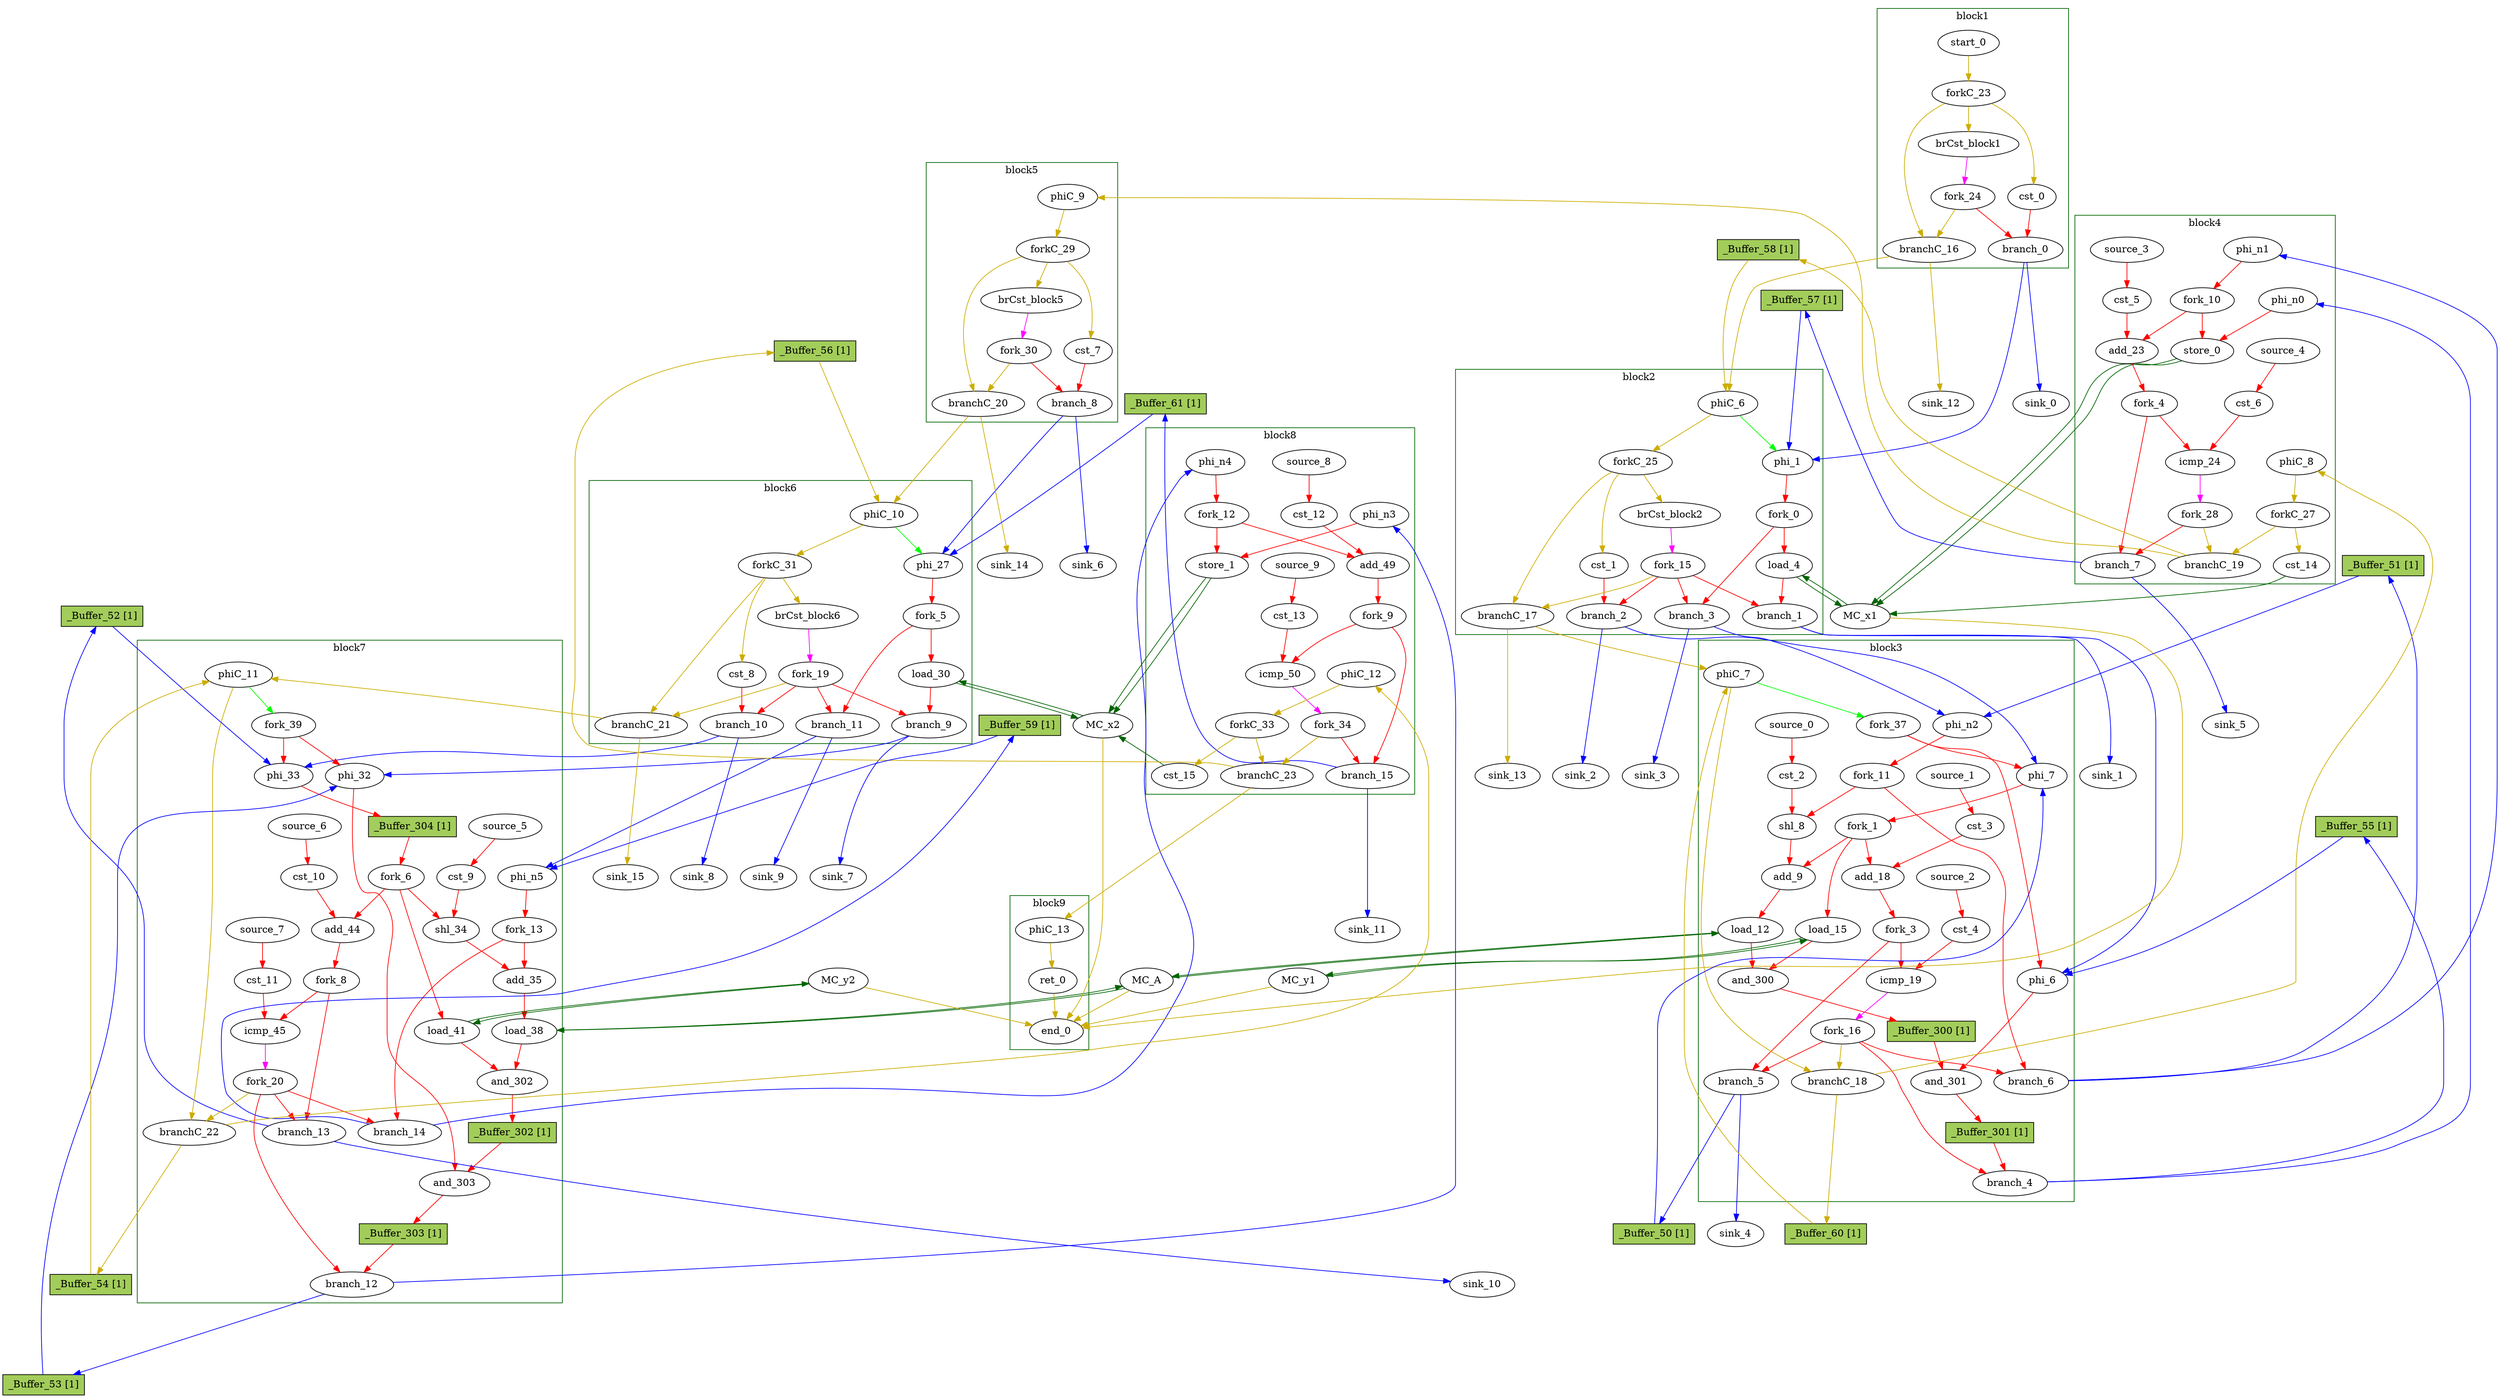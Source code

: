 Digraph G {
	splines=spline;
//DHLS version: 0.1.1" [shape = "none" pos = "20,20!"]
"_Buffer_304" [type=Buffer, in="in1:32", out="out1:32", bbID = 3, slots=1, transparent=false, label="_Buffer_304 [1]",  shape=box, style=filled, fillcolor=darkolivegreen3, height = 0.4];
		"brCst_block1" [type = "Constant", bbID= 1, in = "in1:1", out = "out1:1", value = "0x1"];
		"cst_0" [type = "Constant", bbID= 1, in = "in1:1", out = "out1:1", value = "0x00000000"];
		"phi_1" [type = "Mux", bbID= 2, in = "in1?:1 in2:6 in3:6 ", out = "out1:6", delay=1.397];
		"load_4" [type = "Operator", bbID= 2, op = "mc_load_op", bbID= 2, portId= 0, in = "in1:32 in2:6 ", out = "out1:32 out2:6 ", delay=1.412, latency=0, II=1];
		"brCst_block2" [type = "Constant", bbID= 2, in = "in1:1", out = "out1:1", value = "0x1"];
		"phi_6" [type = "Mux", bbID= 3, in = "in1?:1 in2:32 in3:32 ", out = "out1:32", delay=1.397];
		"cst_1" [type = "Constant", bbID= 2, in = "in1:1", out = "out1:1", value = "0x00000000"];
		"phi_7" [type = "Mux", bbID= 3, in = "in1?:1 in2:6 in3:6 ", out = "out1:6", delay=1.397];
		"cst_2" [type = "Constant", bbID= 3, in = "in1:3", out = "out1:3", value = "0x00000005"];
		"shl_8" [type = "Operator", bbID= 3, op = "shl_op", in = "in1:11 in2:11 ", out = "out1:11 ", delay=0.000, latency=0, II=1];
		"add_9" [type = "Operator", bbID= 3, op = "add_op", in = "in1:12 in2:12 ", out = "out1:12 ", delay=2.287, latency=0, II=1];
		"load_12" [type = "Operator", bbID= 3, op = "mc_load_op", bbID= 3, portId= 0, in = "in1:32 in2:12 ", out = "out1:32 out2:12 ", delay=1.412, latency=0, II=1];
		"load_15" [type = "Operator", bbID= 3, op = "mc_load_op", bbID= 3, portId= 0, in = "in1:32 in2:6 ", out = "out1:32 out2:6 ", delay=1.412, latency=0, II=1];
"and_300" [type=Operator, in="in1:32 in2:32", out="out1:32", op = "and_op", bbID = 3, retimingDiff=0.6,  shape=oval];
"_Buffer_300" [type=Buffer, in="in1:32", out="out1:32", bbID = 3, slots=1, transparent=false, label="_Buffer_300 [1]",  shape=box, style=filled, fillcolor=darkolivegreen3, height = 0.4];
"and_301" [type=Operator, in="in1:32 in2:32", out="out1:32", op = "and_op", bbID = 3, retimingDiff=0.6,  shape=oval];
"_Buffer_301" [type=Buffer, in="in1:32", out="out1:32", bbID = 3, slots=1, transparent=false, label="_Buffer_301 [1]",  shape=box, style=filled, fillcolor=darkolivegreen3, height = 0.4];
		"cst_3" [type = "Constant", bbID= 3, in = "in1:1", out = "out1:1", value = "0x00000001"];
		"add_18" [type = "Operator", bbID= 3, op = "add_op", in = "in1:6 in2:6 ", out = "out1:6 ", delay=2.287, latency=0, II=1];
		"cst_4" [type = "Constant", bbID= 3, in = "in1:6", out = "out1:6", value = "0x00000020"];
		"icmp_19" [type = "Operator", bbID= 3, op = "icmp_ult_op", in = "in1:6 in2:6 ", out = "out1:1 ", delay=1.907, latency=0, II=1];
		"store_0" [type = "Operator", bbID= 4, op = "mc_store_op", bbID= 4, portId= 0, in = "in1:32 in2:6 ", out = "out1:32 out2:6 ", delay=0.672, latency=0, II=1];
		"cst_5" [type = "Constant", bbID= 4, in = "in1:1", out = "out1:1", value = "0x00000001"];
		"add_23" [type = "Operator", bbID= 4, op = "add_op", in = "in1:6 in2:6 ", out = "out1:6 ", delay=2.287, latency=0, II=1];
		"cst_6" [type = "Constant", bbID= 4, in = "in1:6", out = "out1:6", value = "0x00000020"];
		"icmp_24" [type = "Operator", bbID= 4, op = "icmp_ult_op", in = "in1:6 in2:6 ", out = "out1:1 ", delay=1.907, latency=0, II=1];
		"brCst_block5" [type = "Constant", bbID= 5, in = "in1:1", out = "out1:1", value = "0x1"];
		"cst_7" [type = "Constant", bbID= 5, in = "in1:1", out = "out1:1", value = "0x00000000"];
		"phi_27" [type = "Mux", bbID= 6, in = "in1?:1 in2:6 in3:6 ", out = "out1:6", delay=1.397];
		"load_30" [type = "Operator", bbID= 6, op = "mc_load_op", bbID= 6, portId= 0, in = "in1:32 in2:6 ", out = "out1:32 out2:6 ", delay=1.412, latency=0, II=1];
		"brCst_block6" [type = "Constant", bbID= 6, in = "in1:1", out = "out1:1", value = "0x1"];
		"phi_32" [type = "Mux", bbID= 7, in = "in1?:1 in2:32 in3:32 ", out = "out1:32", delay=1.397];
		"cst_8" [type = "Constant", bbID= 6, in = "in1:1", out = "out1:1", value = "0x00000000"];
		"phi_33" [type = "Mux", bbID= 7, in = "in1?:1 in2:6 in3:6 ", out = "out1:6", delay=1.397];
		"cst_9" [type = "Constant", bbID= 7, in = "in1:3", out = "out1:3", value = "0x00000005"];
		"shl_34" [type = "Operator", bbID= 7, op = "shl_op", in = "in1:11 in2:11 ", out = "out1:11 ", delay=0.000, latency=0, II=1];
		"add_35" [type = "Operator", bbID= 7, op = "add_op", in = "in1:12 in2:12 ", out = "out1:12 ", delay=2.287, latency=0, II=1];
		"load_38" [type = "Operator", bbID= 7, op = "mc_load_op", bbID= 7, portId= 1, in = "in1:32 in2:12 ", out = "out1:32 out2:12 ", delay=1.412, latency=0, II=1];
		"load_41" [type = "Operator", bbID= 7, op = "mc_load_op", bbID= 7, portId= 0, in = "in1:32 in2:6 ", out = "out1:32 out2:6 ", delay=1.412, latency=0, II=1];
"and_302" [type=Operator, in="in1:32 in2:32", out="out1:32", op = "and_op", bbID = 3, retimingDiff=0.6,  shape=oval];
"_Buffer_302" [type=Buffer, in="in1:32", out="out1:32", bbID = 3, slots=1, transparent=false, label="_Buffer_302 [1]",  shape=box, style=filled, fillcolor=darkolivegreen3, height = 0.4];
"and_303" [type=Operator, in="in1:32 in2:32", out="out1:32", op = "and_op", bbID = 3, retimingDiff=0.6,  shape=oval];
"_Buffer_303" [type=Buffer, in="in1:32", out="out1:32", bbID = 3, slots=1, transparent=false, label="_Buffer_303 [1]",  shape=box, style=filled, fillcolor=darkolivegreen3, height = 0.4];
		"cst_10" [type = "Constant", bbID= 7, in = "in1:1", out = "out1:1", value = "0x00000001"];
		"add_44" [type = "Operator", bbID= 7, op = "add_op", in = "in1:6 in2:6 ", out = "out1:6 ", delay=2.287, latency=0, II=1];
		"cst_11" [type = "Constant", bbID= 7, in = "in1:6", out = "out1:6", value = "0x00000020"];
		"icmp_45" [type = "Operator", bbID= 7, op = "icmp_ult_op", in = "in1:6 in2:6 ", out = "out1:1 ", delay=1.907, latency=0, II=1];
		"store_1" [type = "Operator", bbID= 8, op = "mc_store_op", bbID= 8, portId= 0, in = "in1:32 in2:6 ", out = "out1:32 out2:6 ", delay=0.672, latency=0, II=1];
		"cst_12" [type = "Constant", bbID= 8, in = "in1:1", out = "out1:1", value = "0x00000001"];
		"add_49" [type = "Operator", bbID= 8, op = "add_op", in = "in1:6 in2:6 ", out = "out1:6 ", delay=2.287, latency=0, II=1];
		"cst_13" [type = "Constant", bbID= 8, in = "in1:6", out = "out1:6", value = "0x00000020"];
		"icmp_50" [type = "Operator", bbID= 8, op = "icmp_ult_op", in = "in1:6 in2:6 ", out = "out1:1 ", delay=1.907, latency=0, II=1];
		"ret_0" [type = "Operator", bbID= 9, op = "ret_op", in = "in1:0 ", out = "out1:0 ", delay=0.000, latency=0, II=1];
		"phi_n0" [type = "Merge", bbID= 4, in = "in1:32 ", out = "out1:32", delay=0.000];
		"phi_n1" [type = "Merge", bbID= 4, in = "in1:6 ", out = "out1:6", delay=0.000];
		"phi_n2" [type = "Merge", bbID= 3, in = "in1:6 in2:6 ", out = "out1:6", delay=1.397];
		"phi_n3" [type = "Merge", bbID= 8, in = "in1:32 ", out = "out1:32", delay=0.000];
		"phi_n4" [type = "Merge", bbID= 8, in = "in1:6 ", out = "out1:6", delay=0.000];
		"phi_n5" [type = "Merge", bbID= 7, in = "in1:6 in2:6 ", out = "out1:6", delay=1.397];
		"fork_0" [type = "Fork", bbID= 2, in = "in1:6", out = "out1:6 out2:6 "];
		"fork_1" [type = "Fork", bbID= 3, in = "in1:6", out = "out1:6 out2:6 out3:6 "];
		"fork_3" [type = "Fork", bbID= 3, in = "in1:6", out = "out1:6 out2:6 "];
		"fork_4" [type = "Fork", bbID= 4, in = "in1:6", out = "out1:6 out2:6 "];
		"fork_5" [type = "Fork", bbID= 6, in = "in1:6", out = "out1:6 out2:6 "];
		"fork_6" [type = "Fork", bbID= 7, in = "in1:6", out = "out1:6 out2:6 out3:6 "];
		"fork_8" [type = "Fork", bbID= 7, in = "in1:6", out = "out1:6 out2:6 "];
		"fork_9" [type = "Fork", bbID= 8, in = "in1:6", out = "out1:6 out2:6 "];
		"fork_10" [type = "Fork", bbID= 4, in = "in1:6", out = "out1:6 out2:6 "];
		"fork_11" [type = "Fork", bbID= 3, in = "in1:6", out = "out1:6 out2:6 "];
		"fork_12" [type = "Fork", bbID= 8, in = "in1:6", out = "out1:6 out2:6 "];
		"fork_13" [type = "Fork", bbID= 7, in = "in1:6", out = "out1:6 out2:6 "];
		"branch_0" [type = "Branch", bbID= 1,  in = "in1:1 in2?:1", out = "out1+:1 out2-:1"];
		"branch_1" [type = "Branch", bbID= 2,  in = "in1:32 in2?:1", out = "out1+:32 out2-:32"];
		"branch_2" [type = "Branch", bbID= 2,  in = "in1:1 in2?:1", out = "out1+:1 out2-:1"];
		"branch_3" [type = "Branch", bbID= 2,  in = "in1:6 in2?:1", out = "out1+:6 out2-:6"];
		"fork_15" [type = "Fork", bbID= 2, in = "in1:1", out = "out1:1 out2:1 out3:1 out4:1 "];
		"branch_4" [type = "Branch", bbID= 3,  in = "in1:32 in2?:1", out = "out1+:32 out2-:32"];
		"branch_5" [type = "Branch", bbID= 3,  in = "in1:6 in2?:1", out = "out1+:6 out2-:6"];
		"branch_6" [type = "Branch", bbID= 3,  in = "in1:6 in2?:1", out = "out1+:6 out2-:6"];
		"fork_16" [type = "Fork", bbID= 3, in = "in1:1", out = "out1:1 out2:1 out3:1 out4:1 "];
		"branch_7" [type = "Branch", bbID= 4,  in = "in1:6 in2?:1", out = "out1+:6 out2-:6"];
		"branch_8" [type = "Branch", bbID= 5,  in = "in1:1 in2?:1", out = "out1+:1 out2-:1"];
		"branch_9" [type = "Branch", bbID= 6,  in = "in1:32 in2?:1", out = "out1+:32 out2-:32"];
		"branch_10" [type = "Branch", bbID= 6,  in = "in1:1 in2?:1", out = "out1+:1 out2-:1"];
		"branch_11" [type = "Branch", bbID= 6,  in = "in1:6 in2?:1", out = "out1+:6 out2-:6"];
		"fork_19" [type = "Fork", bbID= 6, in = "in1:1", out = "out1:1 out2:1 out3:1 out4:1 "];
		"branch_12" [type = "Branch", bbID= 7,  in = "in1:32 in2?:1", out = "out1+:32 out2-:32"];
		"branch_13" [type = "Branch", bbID= 7,  in = "in1:6 in2?:1", out = "out1+:6 out2-:6"];
		"branch_14" [type = "Branch", bbID= 7,  in = "in1:6 in2?:1", out = "out1+:6 out2-:6"];
		"fork_20" [type = "Fork", bbID= 7, in = "in1:1", out = "out1:1 out2:1 out3:1 out4:1 "];
		"branch_15" [type = "Branch", bbID= 8,  in = "in1:6 in2?:1", out = "out1+:6 out2-:6"];
		"MC_x1" [type = "MC", bbID= 0, in = "in1:32*c0 in2:6*l0a in3:6*s0a in4:32*s0d ", out = "out1:32*l0d out2:0*e ", memory = "x1", bbcount = 1, ldcount = 1, stcount = 1];
		"MC_A" [type = "MC", bbID= 0, in = "in1:12*l0a in2:12*l1a ", out = "out1:32*l0d out2:32*l1d out3:0*e ", memory = "A", bbcount = 0, ldcount = 2, stcount = 0];
		"MC_y1" [type = "MC", bbID= 0, in = "in1:6*l0a ", out = "out1:32*l0d out2:0*e ", memory = "y1", bbcount = 0, ldcount = 1, stcount = 0];
		"cst_14" [type = "Constant", bbID= 4, in = "in1:1", out = "out1:1", value = "0x00000001"];
		"MC_x2" [type = "MC", bbID= 0, in = "in1:32*c0 in2:6*l0a in3:6*s0a in4:32*s0d ", out = "out1:32*l0d out2:0*e ", memory = "x2", bbcount = 1, ldcount = 1, stcount = 1];
		"MC_y2" [type = "MC", bbID= 0, in = "in1:6*l0a ", out = "out1:32*l0d out2:0*e ", memory = "y2", bbcount = 0, ldcount = 1, stcount = 0];
		"cst_15" [type = "Constant", bbID= 8, in = "in1:1", out = "out1:1", value = "0x00000001"];
		"end_0" [type = "Exit", bbID= 0, in = "in1:0*e in2:0*e in3:0*e in4:0*e in5:0*e in6:0 ", out = "out1:0"];
		"start_0" [type = "Entry", control= "true", bbID= 1, in = "in1:0", out = "out1:0"];
		"forkC_23" [type = "Fork", bbID= 1, in = "in1:0", out = "out1:0 out2:0 out3:0 "];
		"branchC_16" [type = "Branch", bbID= 1,  in = "in1:0 in2?:1", out = "out1+:0 out2-:0"];
		"fork_24" [type = "Fork", bbID= 1, in = "in1:1", out = "out1:1 out2:1 "];
		"phiC_6" [type = "CntrlMerge", bbID= 2, in = "in1:0 in2:0 ", out = "out1:0 out2?:1", delay=1.412];
		"forkC_25" [type = "Fork", bbID= 2, in = "in1:0", out = "out1:0 out2:0 out3:0 "];
		"branchC_17" [type = "Branch", bbID= 2,  in = "in1:0 in2?:1", out = "out1+:0 out2-:0"];
		"phiC_7" [type = "CntrlMerge", bbID= 3, in = "in1:0 in2:0 ", out = "out1:0 out2?:1", delay=1.412];
		"branchC_18" [type = "Branch", bbID= 3,  in = "in1:0 in2?:1", out = "out1+:0 out2-:0"];
		"phiC_8" [type = "Merge", bbID= 4, in = "in1:0 ", out = "out1:0", delay=1.412];
		"forkC_27" [type = "Fork", bbID= 4, in = "in1:0", out = "out1:0 out2:0 "];
		"branchC_19" [type = "Branch", bbID= 4,  in = "in1:0 in2?:1", out = "out1+:0 out2-:0"];
		"fork_28" [type = "Fork", bbID= 4, in = "in1:1", out = "out1:1 out2:1 "];
		"phiC_9" [type = "Merge", bbID= 5, in = "in1:0 ", out = "out1:0", delay=1.412];
		"forkC_29" [type = "Fork", bbID= 5, in = "in1:0", out = "out1:0 out2:0 out3:0 "];
		"branchC_20" [type = "Branch", bbID= 5,  in = "in1:0 in2?:1", out = "out1+:0 out2-:0"];
		"fork_30" [type = "Fork", bbID= 5, in = "in1:1", out = "out1:1 out2:1 "];
		"phiC_10" [type = "CntrlMerge", bbID= 6, in = "in1:0 in2:0 ", out = "out1:0 out2?:1", delay=1.412];
		"forkC_31" [type = "Fork", bbID= 6, in = "in1:0", out = "out1:0 out2:0 out3:0 "];
		"branchC_21" [type = "Branch", bbID= 6,  in = "in1:0 in2?:1", out = "out1+:0 out2-:0"];
		"phiC_11" [type = "CntrlMerge", bbID= 7, in = "in1:0 in2:0 ", out = "out1:0 out2?:1", delay=1.412];
		"branchC_22" [type = "Branch", bbID= 7,  in = "in1:0 in2?:1", out = "out1+:0 out2-:0"];
		"phiC_12" [type = "Merge", bbID= 8, in = "in1:0 ", out = "out1:0", delay=1.412];
		"forkC_33" [type = "Fork", bbID= 8, in = "in1:0", out = "out1:0 out2:0 "];
		"branchC_23" [type = "Branch", bbID= 8,  in = "in1:0 in2?:1", out = "out1+:0 out2-:0"];
		"fork_34" [type = "Fork", bbID= 8, in = "in1:1", out = "out1:1 out2:1 "];
		"phiC_13" [type = "Merge", bbID= 9, in = "in1:0 ", out = "out1:0", delay=1.412];
		"sink_0" [type = "Sink", bbID= 0, in = "in1:1"];
		"sink_1" [type = "Sink", bbID= 0, in = "in1:32"];
		"sink_2" [type = "Sink", bbID= 0, in = "in1:1"];
		"sink_3" [type = "Sink", bbID= 0, in = "in1:6"];
		"sink_4" [type = "Sink", bbID= 0, in = "in1:6"];
		"sink_5" [type = "Sink", bbID= 0, in = "in1:6"];
		"sink_6" [type = "Sink", bbID= 0, in = "in1:1"];
		"sink_7" [type = "Sink", bbID= 0, in = "in1:32"];
		"sink_8" [type = "Sink", bbID= 0, in = "in1:1"];
		"sink_9" [type = "Sink", bbID= 0, in = "in1:6"];
		"sink_10" [type = "Sink", bbID= 0, in = "in1:6"];
		"sink_11" [type = "Sink", bbID= 0, in = "in1:6"];
		"sink_12" [type = "Sink", bbID= 0, in = "in1:0"];
		"sink_13" [type = "Sink", bbID= 0, in = "in1:0"];
		"sink_14" [type = "Sink", bbID= 0, in = "in1:0"];
		"sink_15" [type = "Sink", bbID= 0, in = "in1:0"];
		"source_0" [type = "Source", bbID= 3, out = "out1:3"];
		"source_1" [type = "Source", bbID= 3, out = "out1:1"];
		"source_2" [type = "Source", bbID= 3, out = "out1:6"];
		"source_3" [type = "Source", bbID= 4, out = "out1:1"];
		"source_4" [type = "Source", bbID= 4, out = "out1:6"];
		"source_5" [type = "Source", bbID= 7, out = "out1:3"];
		"source_6" [type = "Source", bbID= 7, out = "out1:1"];
		"source_7" [type = "Source", bbID= 7, out = "out1:6"];
		"source_8" [type = "Source", bbID= 8, out = "out1:1"];
		"source_9" [type = "Source", bbID= 8, out = "out1:6"];
		"fork_37" [type = "Fork", bbID= 3, in = "in1:1", out = "out1:1 out2:1 "];
		"fork_39" [type = "Fork", bbID= 7, in = "in1:1", out = "out1:1 out2:1 "];
	"_Buffer_50" [type=Buffer, in="in1:6", out="out1:6", bbID = 3, slots=1, transparent=false, label="_Buffer_50 [1]",  shape=box, style=filled, fillcolor=darkolivegreen3, height = 0.4];
	"_Buffer_51" [type=Buffer, in="in1:6", out="out1:6", bbID = 3, slots=1, transparent=false, label="_Buffer_51 [1]",  shape=box, style=filled, fillcolor=darkolivegreen3, height = 0.4];
	"_Buffer_52" [type=Buffer, in="in1:6", out="out1:6", bbID = 3, slots=1, transparent=false, label="_Buffer_52 [1]",  shape=box, style=filled, fillcolor=darkolivegreen3, height = 0.4];
	"_Buffer_53" [type=Buffer, in="in1:32", out="out1:32", bbID = 3, slots=1, transparent=false, label="_Buffer_53 [1]",  shape=box, style=filled, fillcolor=darkolivegreen3, height = 0.4];
	"_Buffer_54" [type=Buffer, in="in1:1", out="out1:1", bbID = 3, slots=1, transparent=false, label="_Buffer_54 [1]",  shape=box, style=filled, fillcolor=darkolivegreen3, height = 0.4];
	"_Buffer_55" [type=Buffer, in="in1:32", out="out1:32", bbID = 3, slots=1, transparent=false, label="_Buffer_55 [1]",  shape=box, style=filled, fillcolor=darkolivegreen3, height = 0.4];
	"_Buffer_56" [type=Buffer, in="in1:1", out="out1:1", bbID = 3, slots=1, transparent=false, label="_Buffer_56 [1]",  shape=box, style=filled, fillcolor=darkolivegreen3, height = 0.4];
	"_Buffer_57" [type=Buffer, in="in1:6", out="out1:6", bbID = 3, slots=1, transparent=false, label="_Buffer_57 [1]",  shape=box, style=filled, fillcolor=darkolivegreen3, height = 0.4];
	"_Buffer_58" [type=Buffer, in="in1:1", out="out1:1", bbID = 3, slots=1, transparent=false, label="_Buffer_58 [1]",  shape=box, style=filled, fillcolor=darkolivegreen3, height = 0.4];
	"_Buffer_59" [type=Buffer, in="in1:6", out="out1:6", bbID = 3, slots=1, transparent=false, label="_Buffer_59 [1]",  shape=box, style=filled, fillcolor=darkolivegreen3, height = 0.4];
	"_Buffer_60" [type=Buffer, in="in1:1", out="out1:1", bbID = 3, slots=1, transparent=false, label="_Buffer_60 [1]",  shape=box, style=filled, fillcolor=darkolivegreen3, height = 0.4];
	"_Buffer_61" [type=Buffer, in="in1:6", out="out1:6", bbID = 3, slots=1, transparent=false, label="_Buffer_61 [1]",  shape=box, style=filled, fillcolor=darkolivegreen3, height = 0.4];
	subgraph cluster_0 {
	color = "darkgreen";
		label = "block1";
		"brCst_block1" -> "fork_24" [color = "magenta", from = "out1", to = "in1"];
		"cst_0" -> "branch_0" [color = "red", from = "out1", to = "in1"];
		"start_0" -> "forkC_23" [color = "gold3", from = "out1", to = "in1"];
		"forkC_23" -> "cst_0" [color = "gold3", from = "out1", to = "in1"];
		"forkC_23" -> "branchC_16" [color = "gold3", from = "out2", to = "in1"];
		"forkC_23" -> "brCst_block1" [color = "gold3", from = "out3", to = "in1"];
		"fork_24" -> "branch_0" [color = "red", from = "out1", to = "in2"];
		"fork_24" -> "branchC_16" [color = "gold3", from = "out2", to = "in2"];
	}
		"branch_0" -> "phi_1" [color = "blue", minlen = 3, from = "out1", to = "in2"];
		"branch_0" -> "sink_0" [color = "blue", minlen = 3, from = "out2", to = "in1"];
		"branchC_16" -> "phiC_6" [color = "gold3", minlen = 3, from = "out1", to = "in1"];
		"branchC_16" -> "sink_12" [color = "gold3", minlen = 3, from = "out2", to = "in1"];
	subgraph cluster_1 {
	color = "darkgreen";
		label = "block2";
		"phi_1" -> "fork_0" [color = "red", from = "out1", to = "in1"];
		"load_4" -> "branch_1" [color = "red", from = "out1", to = "in1"];
		"brCst_block2" -> "fork_15" [color = "magenta", from = "out1", to = "in1"];
		"cst_1" -> "branch_2" [color = "red", from = "out1", to = "in1"];
		"fork_0" -> "load_4" [color = "red", from = "out1", to = "in2"];
		"fork_0" -> "branch_3" [color = "red", from = "out2", to = "in1"];
		"fork_15" -> "branch_3" [color = "red", from = "out1", to = "in2"];
		"fork_15" -> "branch_2" [color = "red", from = "out2", to = "in2"];
		"fork_15" -> "branch_1" [color = "red", from = "out3", to = "in2"];
		"fork_15" -> "branchC_17" [color = "gold3", from = "out4", to = "in2"];
		"phiC_6" -> "phi_1" [color = "green", from = "out2", to = "in1"];
		"phiC_6" -> "forkC_25" [color = "gold3", from = "out1", to = "in1"];
		"forkC_25" -> "cst_1" [color = "gold3", from = "out1", to = "in1"];
		"forkC_25" -> "branchC_17" [color = "gold3", from = "out2", to = "in1"];
		"forkC_25" -> "brCst_block2" [color = "gold3", from = "out3", to = "in1"];
	}
		"branch_1" -> "phi_6" [color = "blue", minlen = 3, from = "out1", to = "in2"];
		"branch_1" -> "sink_1" [color = "blue", minlen = 3, from = "out2", to = "in1"];
		"branch_2" -> "phi_7" [color = "blue", minlen = 3, from = "out1", to = "in2"];
		"branch_2" -> "sink_2" [color = "blue", minlen = 3, from = "out2", to = "in1"];
		"branch_3" -> "phi_n2" [color = "blue", minlen = 3, from = "out1", to = "in1"];
		"branch_3" -> "sink_3" [color = "blue", minlen = 3, from = "out2", to = "in1"];
		"branchC_17" -> "phiC_7" [color = "gold3", minlen = 3, from = "out1", to = "in1"];
		"branchC_17" -> "sink_13" [color = "gold3", minlen = 3, from = "out2", to = "in1"];
	subgraph cluster_2 {
	color = "darkgreen";
		label = "block3";
		"phi_6" -> "and_301" [color = "red", from = "out1", to = "in1"];
		"phi_7" -> "fork_1" [color = "red", from = "out1", to = "in1"];
		"cst_2" -> "shl_8" [color = "red", from = "out1", to = "in2"];
		"shl_8" -> "add_9" [color = "red", from = "out1", to = "in1"];
		"add_9" -> "load_12" [color = "red", from = "out1", to = "in2"];
		"load_12" -> "and_300" [color = "red", from = "out1", to = "in1"];
		"load_15" -> "and_300" [color = "red", from = "out1", to = "in2"];
		"and_300" -> "_Buffer_300" [color = "red", from = "out1", to = "in1"];
		"_Buffer_300" -> "and_301" [color = "red", from = "out1", to = "in2"];
		"and_301" -> "_Buffer_301" [color = "red", from = "out1", to = "in1"];
		"_Buffer_301" -> "branch_4" [color = "red", from = "out1", to = "in1"];
		"cst_3" -> "add_18" [color = "red", from = "out1", to = "in2"];
		"add_18" -> "fork_3" [color = "red", from = "out1", to = "in1"];
		"cst_4" -> "icmp_19" [color = "red", from = "out1", to = "in2"];
		"icmp_19" -> "fork_16" [color = "magenta", from = "out1", to = "in1"];
		"phi_n2" -> "fork_11" [color = "red", from = "out1", to = "in1"];
		"fork_1" -> "add_9" [color = "red", from = "out1", to = "in2"];
		"fork_1" -> "add_18" [color = "red", from = "out2", to = "in1"];
		"fork_1" -> "load_15" [color = "red", from = "out3", to = "in2"];
		"fork_3" -> "icmp_19" [color = "red", from = "out1", to = "in1"];
		"fork_3" -> "branch_5" [color = "red", from = "out2", to = "in1"];
		"fork_11" -> "shl_8" [color = "red", from = "out1", to = "in1"];
		"fork_11" -> "branch_6" [color = "red", from = "out2", to = "in1"];
		"fork_16" -> "branch_6" [color = "red", from = "out1", to = "in2"];
		"fork_16" -> "branch_5" [color = "red", from = "out2", to = "in2"];
		"fork_16" -> "branch_4" [color = "red", from = "out3", to = "in2"];
		"fork_16" -> "branchC_18" [color = "gold3", from = "out4", to = "in2"];
		"phiC_7" -> "fork_37" [color = "green", from = "out2", to = "in1"];
		"phiC_7" -> "branchC_18" [color = "gold3", from = "out1", to = "in1"];
		"source_0" -> "cst_2" [color = "red", from = "out1", to = "in1"];
		"source_1" -> "cst_3" [color = "red", from = "out1", to = "in1"];
		"source_2" -> "cst_4" [color = "red", from = "out1", to = "in1"];
		"fork_37" -> "phi_6" [color = "red", from = "out1", to = "in1"];
		"fork_37" -> "phi_7" [color = "red", from = "out2", to = "in1"];
	}
		"branch_4" -> "_Buffer_55" [color = "blue", minlen = 3, from = "out1", to = "in1"];
		"_Buffer_55" -> "phi_6" [color = "blue", minlen = 3, from = "out1", to = "in3"];
		"branch_4" -> "phi_n0" [color = "blue", minlen = 3, from = "out2", to = "in1"];
		"branch_5" -> "_Buffer_50" [color = "blue", minlen = 3, from = "out1", to = "in1"];
		"_Buffer_50" -> "phi_7" [color = "blue", minlen = 3, from = "out1", to = "in3"];
		"branch_5" -> "sink_4" [color = "blue", minlen = 3, from = "out2", to = "in1"];
		"branch_6" -> "_Buffer_51" [color = "blue", minlen = 3, from = "out1", to = "in1"];
		"_Buffer_51" -> "phi_n2" [color = "blue", minlen = 3, from = "out1", to = "in2"];
		"branch_6" -> "phi_n1" [color = "blue", minlen = 3, from = "out2", to = "in1"];
		"branchC_18" -> "_Buffer_60" [color = "gold3", minlen = 3, from = "out1", to = "in1"];
		"_Buffer_60" -> "phiC_7" [color = "gold3", minlen = 3, from = "out1", to = "in2"];
		"branchC_18" -> "phiC_8" [color = "gold3", minlen = 3, from = "out2", to = "in1"];
	subgraph cluster_3 {
	color = "darkgreen";
		label = "block4";
		"cst_5" -> "add_23" [color = "red", from = "out1", to = "in2"];
		"add_23" -> "fork_4" [color = "red", from = "out1", to = "in1"];
		"cst_6" -> "icmp_24" [color = "red", from = "out1", to = "in2"];
		"icmp_24" -> "fork_28" [color = "magenta", from = "out1", to = "in1"];
		"phi_n0" -> "store_0" [color = "red", from = "out1", to = "in1"];
		"phi_n1" -> "fork_10" [color = "red", from = "out1", to = "in1"];
		"fork_4" -> "icmp_24" [color = "red", from = "out1", to = "in1"];
		"fork_4" -> "branch_7" [color = "red", from = "out2", to = "in1"];
		"fork_10" -> "store_0" [color = "red", from = "out1", to = "in2"];
		"fork_10" -> "add_23" [color = "red", from = "out2", to = "in1"];
		"phiC_8" -> "forkC_27" [color = "gold3", from = "out1", to = "in1"];
		"forkC_27" -> "cst_14" [color = "gold3", from = "out1", to = "in1"];
		"forkC_27" -> "branchC_19" [color = "gold3", from = "out2", to = "in1"];
		"fork_28" -> "branch_7" [color = "red", from = "out1", to = "in2"];
		"fork_28" -> "branchC_19" [color = "gold3", from = "out2", to = "in2"];
		"source_3" -> "cst_5" [color = "red", from = "out1", to = "in1"];
		"source_4" -> "cst_6" [color = "red", from = "out1", to = "in1"];
	}
		"branch_7" -> "_Buffer_57" [color = "blue", minlen = 3, from = "out1", to = "in1"];
		"_Buffer_57" -> "phi_1" [color = "blue", minlen = 3, from = "out1", to = "in3"];
		"branch_7" -> "sink_5" [color = "blue", minlen = 3, from = "out2", to = "in1"];
		"branchC_19" -> "_Buffer_58" [color = "gold3", minlen = 3, from = "out1", to = "in1"];
		"_Buffer_58" -> "phiC_6" [color = "gold3", minlen = 3, from = "out1", to = "in2"];
		"branchC_19" -> "phiC_9" [color = "gold3", minlen = 3, from = "out2", to = "in1"];
	subgraph cluster_4 {
	color = "darkgreen";
		label = "block5";
		"brCst_block5" -> "fork_30" [color = "magenta", from = "out1", to = "in1"];
		"cst_7" -> "branch_8" [color = "red", from = "out1", to = "in1"];
		"phiC_9" -> "forkC_29" [color = "gold3", from = "out1", to = "in1"];
		"forkC_29" -> "cst_7" [color = "gold3", from = "out1", to = "in1"];
		"forkC_29" -> "branchC_20" [color = "gold3", from = "out2", to = "in1"];
		"forkC_29" -> "brCst_block5" [color = "gold3", from = "out3", to = "in1"];
		"fork_30" -> "branch_8" [color = "red", from = "out1", to = "in2"];
		"fork_30" -> "branchC_20" [color = "gold3", from = "out2", to = "in2"];
	}
		"branch_8" -> "phi_27" [color = "blue", minlen = 3, from = "out1", to = "in2"];
		"branch_8" -> "sink_6" [color = "blue", minlen = 3, from = "out2", to = "in1"];
		"branchC_20" -> "phiC_10" [color = "gold3", minlen = 3, from = "out1", to = "in1"];
		"branchC_20" -> "sink_14" [color = "gold3", minlen = 3, from = "out2", to = "in1"];
	subgraph cluster_5 {
	color = "darkgreen";
		label = "block6";
		"phi_27" -> "fork_5" [color = "red", from = "out1", to = "in1"];
		"load_30" -> "branch_9" [color = "red", from = "out1", to = "in1"];
		"brCst_block6" -> "fork_19" [color = "magenta", from = "out1", to = "in1"];
		"cst_8" -> "branch_10" [color = "red", from = "out1", to = "in1"];
		"fork_5" -> "load_30" [color = "red", from = "out1", to = "in2"];
		"fork_5" -> "branch_11" [color = "red", from = "out2", to = "in1"];
		"fork_19" -> "branch_11" [color = "red", from = "out1", to = "in2"];
		"fork_19" -> "branch_10" [color = "red", from = "out2", to = "in2"];
		"fork_19" -> "branch_9" [color = "red", from = "out3", to = "in2"];
		"fork_19" -> "branchC_21" [color = "gold3", from = "out4", to = "in2"];
		"phiC_10" -> "phi_27" [color = "green", from = "out2", to = "in1"];
		"phiC_10" -> "forkC_31" [color = "gold3", from = "out1", to = "in1"];
		"forkC_31" -> "cst_8" [color = "gold3", from = "out1", to = "in1"];
		"forkC_31" -> "branchC_21" [color = "gold3", from = "out2", to = "in1"];
		"forkC_31" -> "brCst_block6" [color = "gold3", from = "out3", to = "in1"];
	}
		"branch_9" -> "phi_32" [color = "blue", minlen = 3, from = "out1", to = "in2"];
		"branch_9" -> "sink_7" [color = "blue", minlen = 3, from = "out2", to = "in1"];
		"branch_10" -> "phi_33" [color = "blue", minlen = 3, from = "out1", to = "in2"];
		"branch_10" -> "sink_8" [color = "blue", minlen = 3, from = "out2", to = "in1"];
		"branch_11" -> "phi_n5" [color = "blue", minlen = 3, from = "out1", to = "in1"];
		"branch_11" -> "sink_9" [color = "blue", minlen = 3, from = "out2", to = "in1"];
		"branchC_21" -> "phiC_11" [color = "gold3", minlen = 3, from = "out1", to = "in1"];
		"branchC_21" -> "sink_15" [color = "gold3", minlen = 3, from = "out2", to = "in1"];
	subgraph cluster_6 {
	color = "darkgreen";
		label = "block7";
		"phi_32" -> "and_303" [color = "red", from = "out1", to = "in1"];
		"phi_33" -> "_Buffer_304" [color = "red", from = "out1", to = "in1"];
		"_Buffer_304" -> "fork_6" [color = "red", from = "out1", to = "in1"];
		"cst_9" -> "shl_34" [color = "red", from = "out1", to = "in2"];
		"shl_34" -> "add_35" [color = "red", from = "out1", to = "in1"];
		"add_35" -> "load_38" [color = "red", from = "out1", to = "in2"];
		"load_38" -> "and_302" [color = "red", from = "out1", to = "in1"];
		"load_41" -> "and_302" [color = "red", from = "out1", to = "in2"];
		"and_302" -> "_Buffer_302" [color = "red", from = "out1", to = "in1"];
		"_Buffer_302" -> "and_303" [color = "red", from = "out1", to = "in2"];
		"and_303" -> "_Buffer_303" [color = "red", from = "out1", to = "in1"];
		"_Buffer_303" -> "branch_12" [color = "red", from = "out1", to = "in1"];
		"cst_10" -> "add_44" [color = "red", from = "out1", to = "in2"];
		"add_44" -> "fork_8" [color = "red", from = "out1", to = "in1"];
		"cst_11" -> "icmp_45" [color = "red", from = "out1", to = "in2"];
		"icmp_45" -> "fork_20" [color = "magenta", from = "out1", to = "in1"];
		"phi_n5" -> "fork_13" [color = "red", from = "out1", to = "in1"];
		"fork_6" -> "shl_34" [color = "red", from = "out1", to = "in1"];
		"fork_6" -> "add_44" [color = "red", from = "out2", to = "in1"];
		"fork_6" -> "load_41" [color = "red", from = "out3", to = "in2"];
		"fork_8" -> "icmp_45" [color = "red", from = "out1", to = "in1"];
		"fork_8" -> "branch_13" [color = "red", from = "out2", to = "in1"];
		"fork_13" -> "add_35" [color = "red", from = "out1", to = "in2"];
		"fork_13" -> "branch_14" [color = "red", from = "out2", to = "in1"];
		"fork_20" -> "branch_14" [color = "red", from = "out1", to = "in2"];
		"fork_20" -> "branch_13" [color = "red", from = "out2", to = "in2"];
		"fork_20" -> "branch_12" [color = "red", from = "out3", to = "in2"];
		"fork_20" -> "branchC_22" [color = "gold3", from = "out4", to = "in2"];
		"phiC_11" -> "fork_39" [color = "green", from = "out2", to = "in1"];
		"phiC_11" -> "branchC_22" [color = "gold3", from = "out1", to = "in1"];
		"source_5" -> "cst_9" [color = "red", from = "out1", to = "in1"];
		"source_6" -> "cst_10" [color = "red", from = "out1", to = "in1"];
		"source_7" -> "cst_11" [color = "red", from = "out1", to = "in1"];
		"fork_39" -> "phi_32" [color = "red", from = "out1", to = "in1"];
		"fork_39" -> "phi_33" [color = "red", from = "out2", to = "in1"];
	}
		"branch_12" -> "_Buffer_53" [color = "blue", minlen = 3, from = "out1", to = "in1"];
		"_Buffer_53" -> "phi_32" [color = "blue", minlen = 3, from = "out1", to = "in3"];
		"branch_12" -> "phi_n3" [color = "blue", minlen = 3, from = "out2", to = "in1"];
		"branch_13" -> "_Buffer_52" [color = "blue", minlen = 3, from = "out1", to = "in1"];
		"_Buffer_52" -> "phi_33" [color = "blue", minlen = 3, from = "out1", to = "in3"];
		"branch_13" -> "sink_10" [color = "blue", minlen = 3, from = "out2", to = "in1"];
		"branch_14" -> "_Buffer_59" [color = "blue", minlen = 3, from = "out1", to = "in1"];
		"_Buffer_59" -> "phi_n5" [color = "blue", minlen = 3, from = "out1", to = "in2"];
		"branch_14" -> "phi_n4" [color = "blue", minlen = 3, from = "out2", to = "in1"];
		"branchC_22" -> "_Buffer_54" [color = "gold3", minlen = 3, from = "out1", to = "in1"];
		"_Buffer_54" -> "phiC_11" [color = "gold3", minlen = 3, from = "out1", to = "in2"];
		"branchC_22" -> "phiC_12" [color = "gold3", minlen = 3, from = "out2", to = "in1"];
	subgraph cluster_7 {
	color = "darkgreen";
		label = "block8";
		"cst_12" -> "add_49" [color = "red", from = "out1", to = "in2"];
		"add_49" -> "fork_9" [color = "red", from = "out1", to = "in1"];
		"cst_13" -> "icmp_50" [color = "red", from = "out1", to = "in2"];
		"icmp_50" -> "fork_34" [color = "magenta", from = "out1", to = "in1"];
		"phi_n3" -> "store_1" [color = "red", from = "out1", to = "in1"];
		"phi_n4" -> "fork_12" [color = "red", from = "out1", to = "in1"];
		"fork_9" -> "icmp_50" [color = "red", from = "out1", to = "in1"];
		"fork_9" -> "branch_15" [color = "red", from = "out2", to = "in1"];
		"fork_12" -> "store_1" [color = "red", from = "out1", to = "in2"];
		"fork_12" -> "add_49" [color = "red", from = "out2", to = "in1"];
		"phiC_12" -> "forkC_33" [color = "gold3", from = "out1", to = "in1"];
		"forkC_33" -> "cst_15" [color = "gold3", from = "out1", to = "in1"];
		"forkC_33" -> "branchC_23" [color = "gold3", from = "out2", to = "in1"];
		"fork_34" -> "branch_15" [color = "red", from = "out1", to = "in2"];
		"fork_34" -> "branchC_23" [color = "gold3", from = "out2", to = "in2"];
		"source_8" -> "cst_12" [color = "red", from = "out1", to = "in1"];
		"source_9" -> "cst_13" [color = "red", from = "out1", to = "in1"];
	}
		"branch_15" -> "_Buffer_61" [color = "blue", minlen = 3, from = "out1", to = "in1"];
		"_Buffer_61" -> "phi_27" [color = "blue", minlen = 3, from = "out1", to = "in3"];
		"branch_15" -> "sink_11" [color = "blue", minlen = 3, from = "out2", to = "in1"];
		"branchC_23" -> "_Buffer_56" [color = "gold3", minlen = 3, from = "out1", to = "in1"];
		"_Buffer_56" -> "phiC_10" [color = "gold3", minlen = 3, from = "out1", to = "in2"];
		"branchC_23" -> "phiC_13" [color = "gold3", minlen = 3, from = "out2", to = "in1"];
	subgraph cluster_8 {
	color = "darkgreen";
		label = "block9";
		"ret_0" -> "end_0" [color = "gold3", from = "out1", to = "in6"];
		"phiC_13" -> "ret_0" [color = "gold3", from = "out1", to = "in1"];
	}
		"load_4" -> "MC_x1" [color = "darkgreen", mem_address = "true", from = "out2", to = "in2"];
		"MC_x1" -> "load_4" [color = "darkgreen", mem_address = "false", from = "out1", to = "in1"];
		"load_12" -> "MC_A" [color = "darkgreen", mem_address = "true", from = "out2", to = "in1"];
		"MC_A" -> "load_12" [color = "darkgreen", mem_address = "false", from = "out1", to = "in1"];
		"load_15" -> "MC_y1" [color = "darkgreen", mem_address = "true", from = "out2", to = "in1"];
		"MC_y1" -> "load_15" [color = "darkgreen", mem_address = "false", from = "out1", to = "in1"];
		"store_0" -> "MC_x1" [color = "darkgreen", mem_address = "true", from = "out2", to = "in3"];
		"store_0" -> "MC_x1" [color = "darkgreen", mem_address = "false", from = "out1", to = "in4"];
		"load_30" -> "MC_x2" [color = "darkgreen", mem_address = "true", from = "out2", to = "in2"];
		"MC_x2" -> "load_30" [color = "darkgreen", mem_address = "false", from = "out1", to = "in1"];
		"load_38" -> "MC_A" [color = "darkgreen", mem_address = "true", from = "out2", to = "in2"];
		"MC_A" -> "load_38" [color = "darkgreen", mem_address = "false", from = "out2", to = "in1"];
		"load_41" -> "MC_y2" [color = "darkgreen", mem_address = "true", from = "out2", to = "in1"];
		"MC_y2" -> "load_41" [color = "darkgreen", mem_address = "false", from = "out1", to = "in1"];
		"store_1" -> "MC_x2" [color = "darkgreen", mem_address = "true", from = "out2", to = "in3"];
		"store_1" -> "MC_x2" [color = "darkgreen", mem_address = "false", from = "out1", to = "in4"];
		"cst_14" -> "MC_x1" [color = "darkgreen", from = "out1", to = "in1"];
		"MC_x1" -> "end_0" [color = "gold3", from = "out2", to = "in1"];
		"MC_A" -> "end_0" [color = "gold3", from = "out3", to = "in2"];
		"MC_y1" -> "end_0" [color = "gold3", from = "out2", to = "in3"];
		"cst_15" -> "MC_x2" [color = "darkgreen", from = "out1", to = "in1"];
		"MC_x2" -> "end_0" [color = "gold3", from = "out2", to = "in4"];
		"MC_y2" -> "end_0" [color = "gold3", from = "out2", to = "in5"];
}



